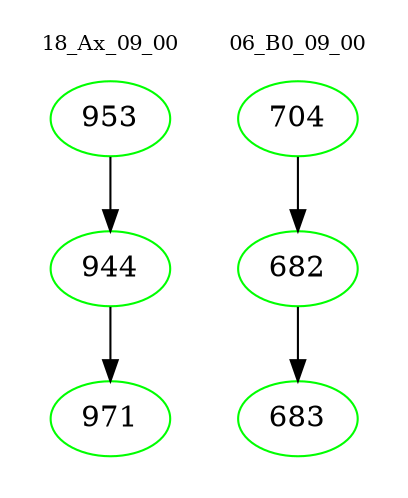 digraph{
subgraph cluster_0 {
color = white
label = "18_Ax_09_00";
fontsize=10;
T0_953 [label="953", color="green"]
T0_953 -> T0_944 [color="black"]
T0_944 [label="944", color="green"]
T0_944 -> T0_971 [color="black"]
T0_971 [label="971", color="green"]
}
subgraph cluster_1 {
color = white
label = "06_B0_09_00";
fontsize=10;
T1_704 [label="704", color="green"]
T1_704 -> T1_682 [color="black"]
T1_682 [label="682", color="green"]
T1_682 -> T1_683 [color="black"]
T1_683 [label="683", color="green"]
}
}
